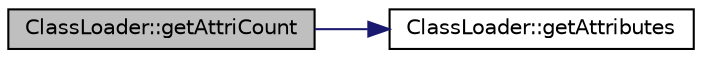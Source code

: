 digraph "ClassLoader::getAttriCount"
{
  edge [fontname="Helvetica",fontsize="10",labelfontname="Helvetica",labelfontsize="10"];
  node [fontname="Helvetica",fontsize="10",shape=record];
  rankdir="LR";
  Node1 [label="ClassLoader::getAttriCount",height=0.2,width=0.4,color="black", fillcolor="grey75", style="filled", fontcolor="black"];
  Node1 -> Node2 [color="midnightblue",fontsize="10",style="solid",fontname="Helvetica"];
  Node2 [label="ClassLoader::getAttributes",height=0.2,width=0.4,color="black", fillcolor="white", style="filled",URL="$class_class_loader.html#a988add3569e32d42bc841f526d978e68"];
}
